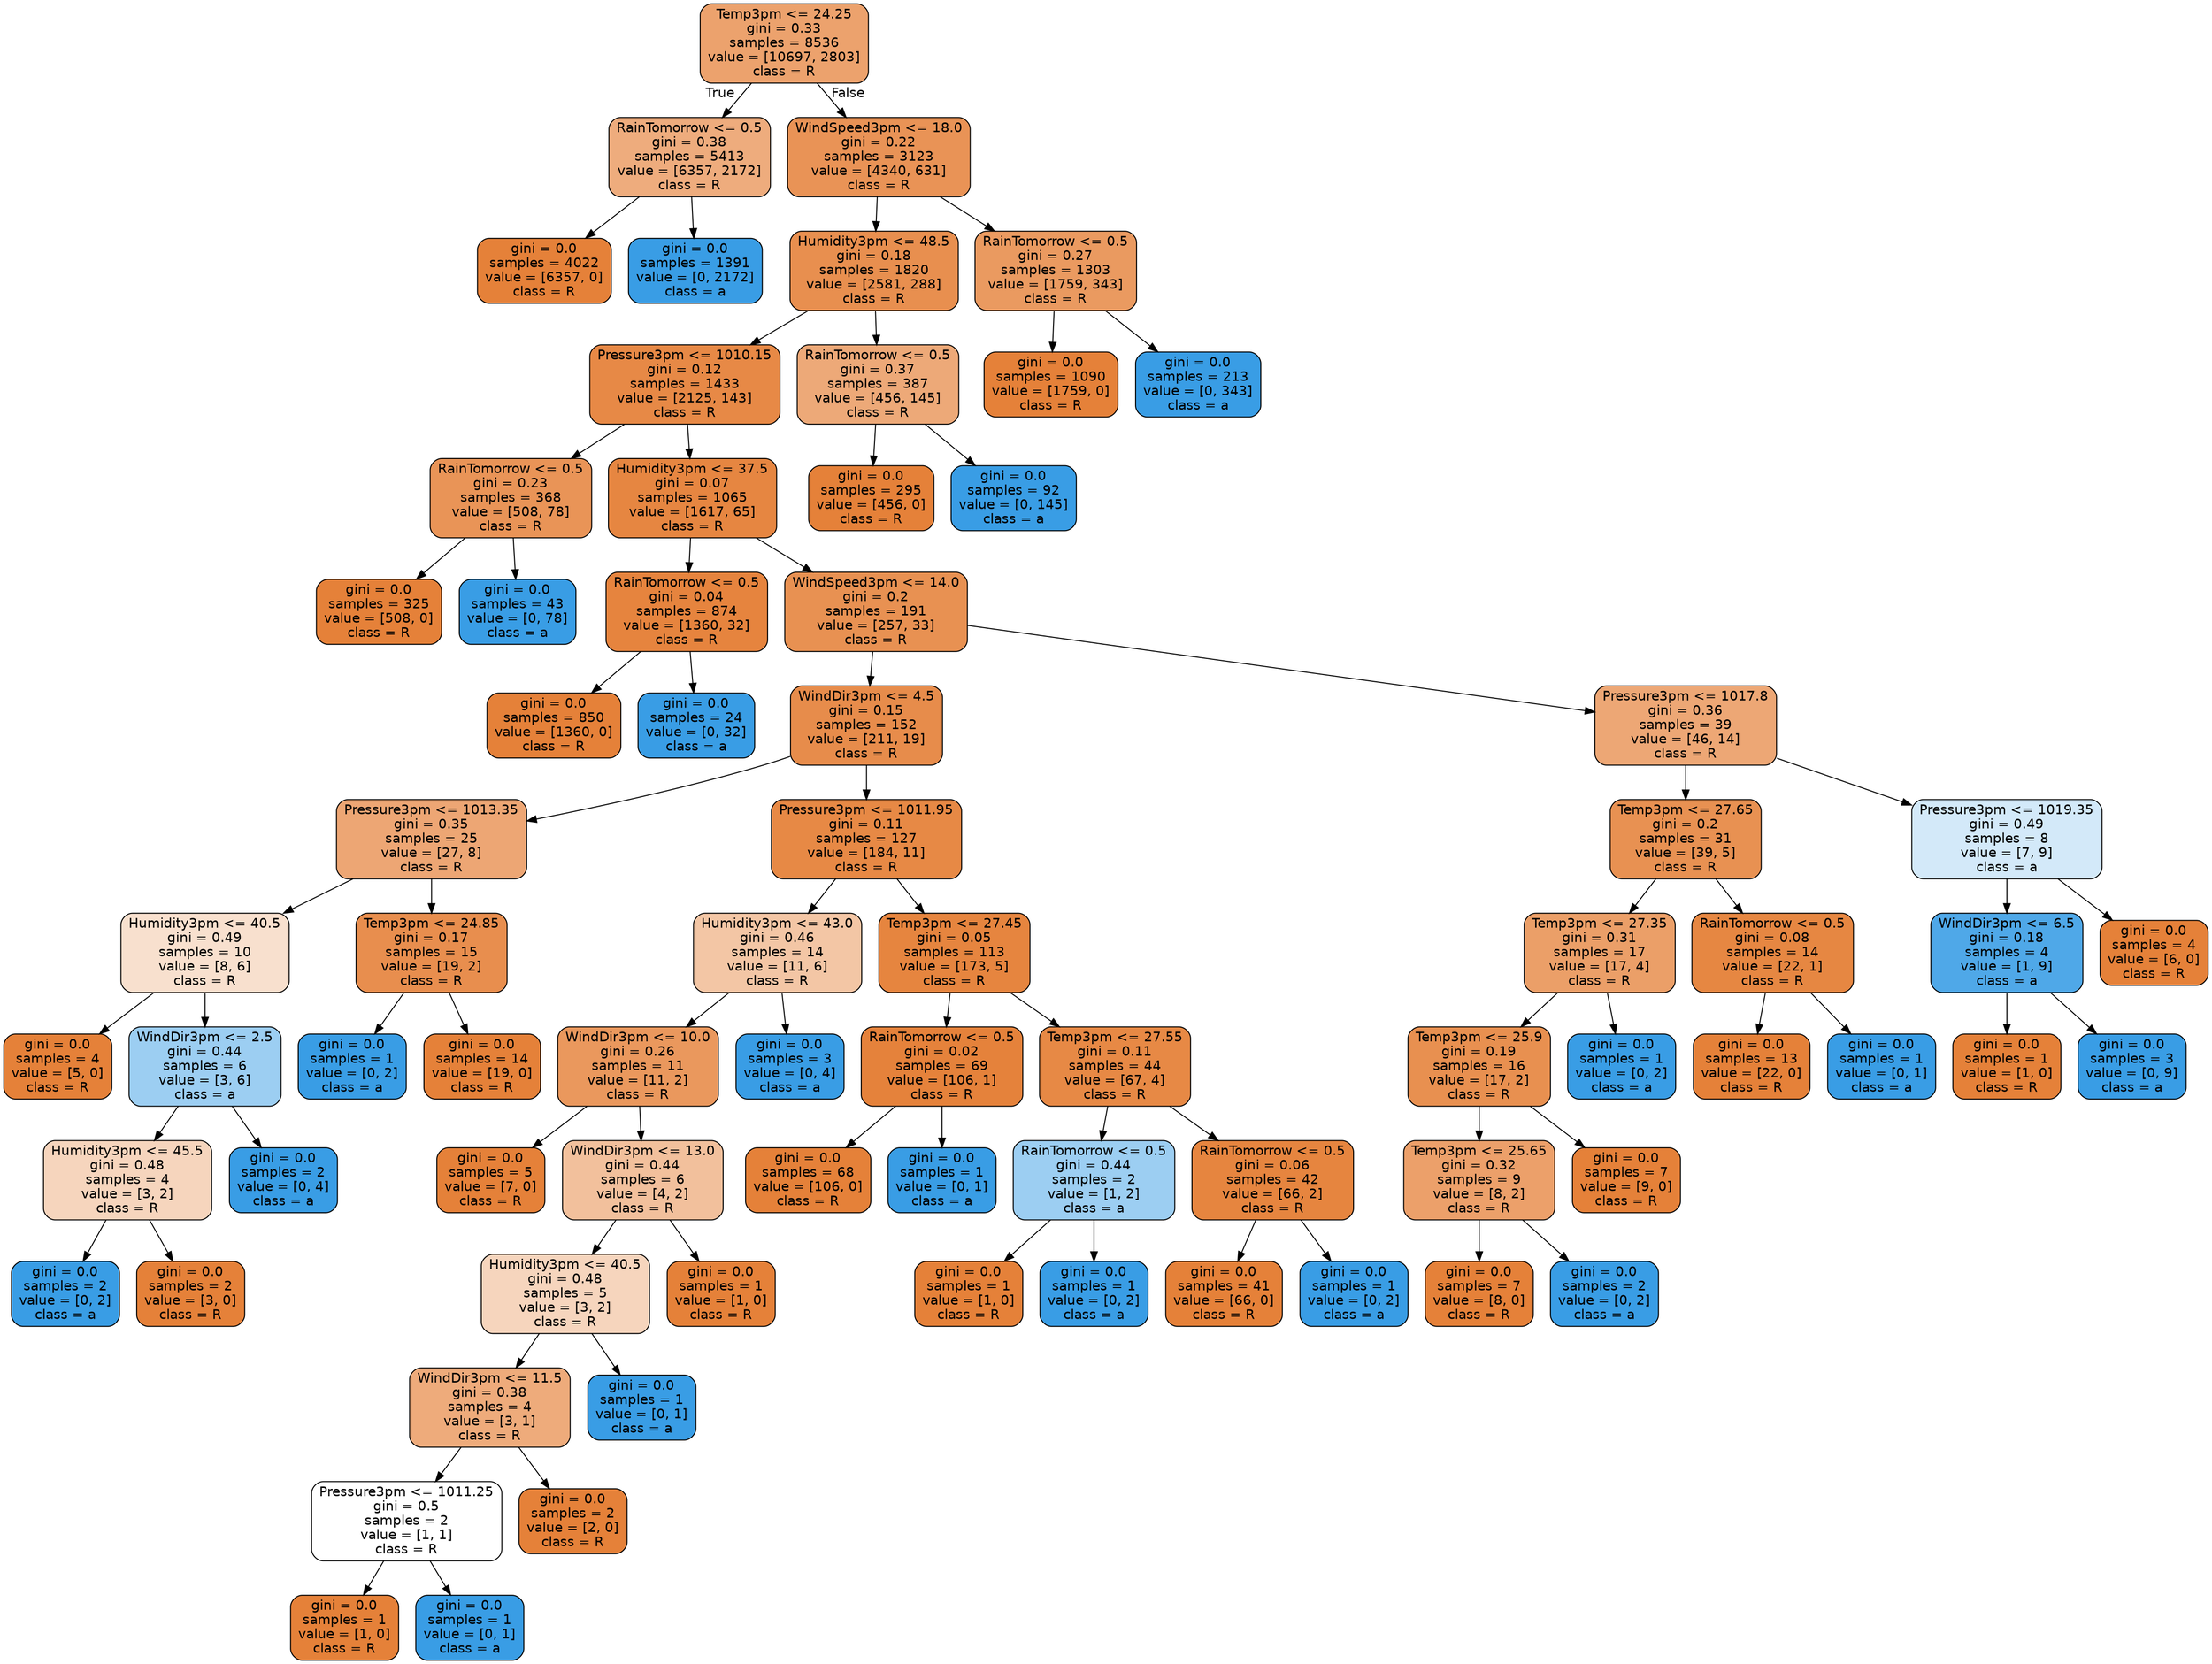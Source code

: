 digraph Tree {
node [shape=box, style="filled, rounded", color="black", fontname="helvetica"] ;
edge [fontname="helvetica"] ;
0 [label="Temp3pm <= 24.25\ngini = 0.33\nsamples = 8536\nvalue = [10697, 2803]\nclass = R", fillcolor="#eca26d"] ;
1 [label="RainTomorrow <= 0.5\ngini = 0.38\nsamples = 5413\nvalue = [6357, 2172]\nclass = R", fillcolor="#eeac7d"] ;
0 -> 1 [labeldistance=2.5, labelangle=45, headlabel="True"] ;
2 [label="gini = 0.0\nsamples = 4022\nvalue = [6357, 0]\nclass = R", fillcolor="#e58139"] ;
1 -> 2 ;
3 [label="gini = 0.0\nsamples = 1391\nvalue = [0, 2172]\nclass = a", fillcolor="#399de5"] ;
1 -> 3 ;
4 [label="WindSpeed3pm <= 18.0\ngini = 0.22\nsamples = 3123\nvalue = [4340, 631]\nclass = R", fillcolor="#e99356"] ;
0 -> 4 [labeldistance=2.5, labelangle=-45, headlabel="False"] ;
5 [label="Humidity3pm <= 48.5\ngini = 0.18\nsamples = 1820\nvalue = [2581, 288]\nclass = R", fillcolor="#e88f4f"] ;
4 -> 5 ;
6 [label="Pressure3pm <= 1010.15\ngini = 0.12\nsamples = 1433\nvalue = [2125, 143]\nclass = R", fillcolor="#e78946"] ;
5 -> 6 ;
7 [label="RainTomorrow <= 0.5\ngini = 0.23\nsamples = 368\nvalue = [508, 78]\nclass = R", fillcolor="#e99457"] ;
6 -> 7 ;
8 [label="gini = 0.0\nsamples = 325\nvalue = [508, 0]\nclass = R", fillcolor="#e58139"] ;
7 -> 8 ;
9 [label="gini = 0.0\nsamples = 43\nvalue = [0, 78]\nclass = a", fillcolor="#399de5"] ;
7 -> 9 ;
10 [label="Humidity3pm <= 37.5\ngini = 0.07\nsamples = 1065\nvalue = [1617, 65]\nclass = R", fillcolor="#e68641"] ;
6 -> 10 ;
11 [label="RainTomorrow <= 0.5\ngini = 0.04\nsamples = 874\nvalue = [1360, 32]\nclass = R", fillcolor="#e6843e"] ;
10 -> 11 ;
12 [label="gini = 0.0\nsamples = 850\nvalue = [1360, 0]\nclass = R", fillcolor="#e58139"] ;
11 -> 12 ;
13 [label="gini = 0.0\nsamples = 24\nvalue = [0, 32]\nclass = a", fillcolor="#399de5"] ;
11 -> 13 ;
14 [label="WindSpeed3pm <= 14.0\ngini = 0.2\nsamples = 191\nvalue = [257, 33]\nclass = R", fillcolor="#e89152"] ;
10 -> 14 ;
15 [label="WindDir3pm <= 4.5\ngini = 0.15\nsamples = 152\nvalue = [211, 19]\nclass = R", fillcolor="#e78c4b"] ;
14 -> 15 ;
16 [label="Pressure3pm <= 1013.35\ngini = 0.35\nsamples = 25\nvalue = [27, 8]\nclass = R", fillcolor="#eda674"] ;
15 -> 16 ;
17 [label="Humidity3pm <= 40.5\ngini = 0.49\nsamples = 10\nvalue = [8, 6]\nclass = R", fillcolor="#f8e0ce"] ;
16 -> 17 ;
18 [label="gini = 0.0\nsamples = 4\nvalue = [5, 0]\nclass = R", fillcolor="#e58139"] ;
17 -> 18 ;
19 [label="WindDir3pm <= 2.5\ngini = 0.44\nsamples = 6\nvalue = [3, 6]\nclass = a", fillcolor="#9ccef2"] ;
17 -> 19 ;
20 [label="Humidity3pm <= 45.5\ngini = 0.48\nsamples = 4\nvalue = [3, 2]\nclass = R", fillcolor="#f6d5bd"] ;
19 -> 20 ;
21 [label="gini = 0.0\nsamples = 2\nvalue = [0, 2]\nclass = a", fillcolor="#399de5"] ;
20 -> 21 ;
22 [label="gini = 0.0\nsamples = 2\nvalue = [3, 0]\nclass = R", fillcolor="#e58139"] ;
20 -> 22 ;
23 [label="gini = 0.0\nsamples = 2\nvalue = [0, 4]\nclass = a", fillcolor="#399de5"] ;
19 -> 23 ;
24 [label="Temp3pm <= 24.85\ngini = 0.17\nsamples = 15\nvalue = [19, 2]\nclass = R", fillcolor="#e88e4e"] ;
16 -> 24 ;
25 [label="gini = 0.0\nsamples = 1\nvalue = [0, 2]\nclass = a", fillcolor="#399de5"] ;
24 -> 25 ;
26 [label="gini = 0.0\nsamples = 14\nvalue = [19, 0]\nclass = R", fillcolor="#e58139"] ;
24 -> 26 ;
27 [label="Pressure3pm <= 1011.95\ngini = 0.11\nsamples = 127\nvalue = [184, 11]\nclass = R", fillcolor="#e78945"] ;
15 -> 27 ;
28 [label="Humidity3pm <= 43.0\ngini = 0.46\nsamples = 14\nvalue = [11, 6]\nclass = R", fillcolor="#f3c6a5"] ;
27 -> 28 ;
29 [label="WindDir3pm <= 10.0\ngini = 0.26\nsamples = 11\nvalue = [11, 2]\nclass = R", fillcolor="#ea985d"] ;
28 -> 29 ;
30 [label="gini = 0.0\nsamples = 5\nvalue = [7, 0]\nclass = R", fillcolor="#e58139"] ;
29 -> 30 ;
31 [label="WindDir3pm <= 13.0\ngini = 0.44\nsamples = 6\nvalue = [4, 2]\nclass = R", fillcolor="#f2c09c"] ;
29 -> 31 ;
32 [label="Humidity3pm <= 40.5\ngini = 0.48\nsamples = 5\nvalue = [3, 2]\nclass = R", fillcolor="#f6d5bd"] ;
31 -> 32 ;
33 [label="WindDir3pm <= 11.5\ngini = 0.38\nsamples = 4\nvalue = [3, 1]\nclass = R", fillcolor="#eeab7b"] ;
32 -> 33 ;
34 [label="Pressure3pm <= 1011.25\ngini = 0.5\nsamples = 2\nvalue = [1, 1]\nclass = R", fillcolor="#ffffff"] ;
33 -> 34 ;
35 [label="gini = 0.0\nsamples = 1\nvalue = [1, 0]\nclass = R", fillcolor="#e58139"] ;
34 -> 35 ;
36 [label="gini = 0.0\nsamples = 1\nvalue = [0, 1]\nclass = a", fillcolor="#399de5"] ;
34 -> 36 ;
37 [label="gini = 0.0\nsamples = 2\nvalue = [2, 0]\nclass = R", fillcolor="#e58139"] ;
33 -> 37 ;
38 [label="gini = 0.0\nsamples = 1\nvalue = [0, 1]\nclass = a", fillcolor="#399de5"] ;
32 -> 38 ;
39 [label="gini = 0.0\nsamples = 1\nvalue = [1, 0]\nclass = R", fillcolor="#e58139"] ;
31 -> 39 ;
40 [label="gini = 0.0\nsamples = 3\nvalue = [0, 4]\nclass = a", fillcolor="#399de5"] ;
28 -> 40 ;
41 [label="Temp3pm <= 27.45\ngini = 0.05\nsamples = 113\nvalue = [173, 5]\nclass = R", fillcolor="#e6853f"] ;
27 -> 41 ;
42 [label="RainTomorrow <= 0.5\ngini = 0.02\nsamples = 69\nvalue = [106, 1]\nclass = R", fillcolor="#e5823b"] ;
41 -> 42 ;
43 [label="gini = 0.0\nsamples = 68\nvalue = [106, 0]\nclass = R", fillcolor="#e58139"] ;
42 -> 43 ;
44 [label="gini = 0.0\nsamples = 1\nvalue = [0, 1]\nclass = a", fillcolor="#399de5"] ;
42 -> 44 ;
45 [label="Temp3pm <= 27.55\ngini = 0.11\nsamples = 44\nvalue = [67, 4]\nclass = R", fillcolor="#e78945"] ;
41 -> 45 ;
46 [label="RainTomorrow <= 0.5\ngini = 0.44\nsamples = 2\nvalue = [1, 2]\nclass = a", fillcolor="#9ccef2"] ;
45 -> 46 ;
47 [label="gini = 0.0\nsamples = 1\nvalue = [1, 0]\nclass = R", fillcolor="#e58139"] ;
46 -> 47 ;
48 [label="gini = 0.0\nsamples = 1\nvalue = [0, 2]\nclass = a", fillcolor="#399de5"] ;
46 -> 48 ;
49 [label="RainTomorrow <= 0.5\ngini = 0.06\nsamples = 42\nvalue = [66, 2]\nclass = R", fillcolor="#e6853f"] ;
45 -> 49 ;
50 [label="gini = 0.0\nsamples = 41\nvalue = [66, 0]\nclass = R", fillcolor="#e58139"] ;
49 -> 50 ;
51 [label="gini = 0.0\nsamples = 1\nvalue = [0, 2]\nclass = a", fillcolor="#399de5"] ;
49 -> 51 ;
52 [label="Pressure3pm <= 1017.8\ngini = 0.36\nsamples = 39\nvalue = [46, 14]\nclass = R", fillcolor="#eda775"] ;
14 -> 52 ;
53 [label="Temp3pm <= 27.65\ngini = 0.2\nsamples = 31\nvalue = [39, 5]\nclass = R", fillcolor="#e89152"] ;
52 -> 53 ;
54 [label="Temp3pm <= 27.35\ngini = 0.31\nsamples = 17\nvalue = [17, 4]\nclass = R", fillcolor="#eb9f68"] ;
53 -> 54 ;
55 [label="Temp3pm <= 25.9\ngini = 0.19\nsamples = 16\nvalue = [17, 2]\nclass = R", fillcolor="#e89050"] ;
54 -> 55 ;
56 [label="Temp3pm <= 25.65\ngini = 0.32\nsamples = 9\nvalue = [8, 2]\nclass = R", fillcolor="#eca06a"] ;
55 -> 56 ;
57 [label="gini = 0.0\nsamples = 7\nvalue = [8, 0]\nclass = R", fillcolor="#e58139"] ;
56 -> 57 ;
58 [label="gini = 0.0\nsamples = 2\nvalue = [0, 2]\nclass = a", fillcolor="#399de5"] ;
56 -> 58 ;
59 [label="gini = 0.0\nsamples = 7\nvalue = [9, 0]\nclass = R", fillcolor="#e58139"] ;
55 -> 59 ;
60 [label="gini = 0.0\nsamples = 1\nvalue = [0, 2]\nclass = a", fillcolor="#399de5"] ;
54 -> 60 ;
61 [label="RainTomorrow <= 0.5\ngini = 0.08\nsamples = 14\nvalue = [22, 1]\nclass = R", fillcolor="#e68742"] ;
53 -> 61 ;
62 [label="gini = 0.0\nsamples = 13\nvalue = [22, 0]\nclass = R", fillcolor="#e58139"] ;
61 -> 62 ;
63 [label="gini = 0.0\nsamples = 1\nvalue = [0, 1]\nclass = a", fillcolor="#399de5"] ;
61 -> 63 ;
64 [label="Pressure3pm <= 1019.35\ngini = 0.49\nsamples = 8\nvalue = [7, 9]\nclass = a", fillcolor="#d3e9f9"] ;
52 -> 64 ;
65 [label="WindDir3pm <= 6.5\ngini = 0.18\nsamples = 4\nvalue = [1, 9]\nclass = a", fillcolor="#4fa8e8"] ;
64 -> 65 ;
66 [label="gini = 0.0\nsamples = 1\nvalue = [1, 0]\nclass = R", fillcolor="#e58139"] ;
65 -> 66 ;
67 [label="gini = 0.0\nsamples = 3\nvalue = [0, 9]\nclass = a", fillcolor="#399de5"] ;
65 -> 67 ;
68 [label="gini = 0.0\nsamples = 4\nvalue = [6, 0]\nclass = R", fillcolor="#e58139"] ;
64 -> 68 ;
69 [label="RainTomorrow <= 0.5\ngini = 0.37\nsamples = 387\nvalue = [456, 145]\nclass = R", fillcolor="#eda978"] ;
5 -> 69 ;
70 [label="gini = 0.0\nsamples = 295\nvalue = [456, 0]\nclass = R", fillcolor="#e58139"] ;
69 -> 70 ;
71 [label="gini = 0.0\nsamples = 92\nvalue = [0, 145]\nclass = a", fillcolor="#399de5"] ;
69 -> 71 ;
72 [label="RainTomorrow <= 0.5\ngini = 0.27\nsamples = 1303\nvalue = [1759, 343]\nclass = R", fillcolor="#ea9a60"] ;
4 -> 72 ;
73 [label="gini = 0.0\nsamples = 1090\nvalue = [1759, 0]\nclass = R", fillcolor="#e58139"] ;
72 -> 73 ;
74 [label="gini = 0.0\nsamples = 213\nvalue = [0, 343]\nclass = a", fillcolor="#399de5"] ;
72 -> 74 ;
}